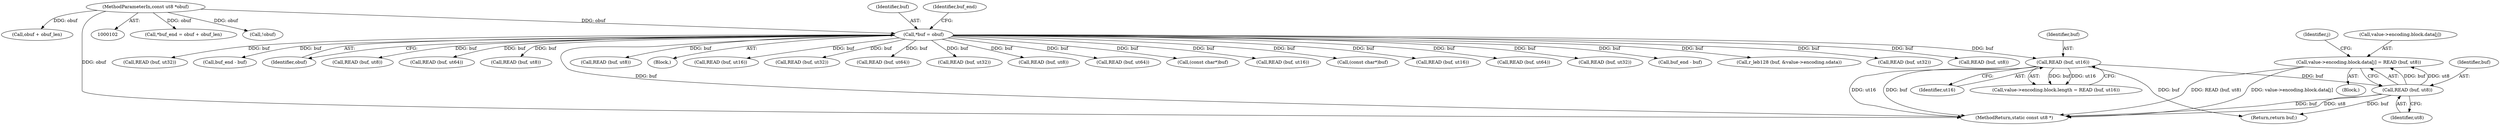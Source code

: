 digraph "0_radare2_2ca9ab45891b6ae8e32b6c28c81eebca059cbe5d_0@array" {
"1000305" [label="(Call,value->encoding.block.data[j] = READ (buf, ut8))"];
"1000315" [label="(Call,READ (buf, ut8))"];
"1000257" [label="(Call,READ (buf, ut16))"];
"1000112" [label="(Call,*buf = obuf)"];
"1000103" [label="(MethodParameterIn,const ut8 *obuf)"];
"1000116" [label="(Call,*buf_end = obuf + obuf_len)"];
"1000258" [label="(Identifier,buf)"];
"1000596" [label="(Call,r_leb128 (buf, &value->encoding.sdata))"];
"1000753" [label="(Call,READ (buf, ut32))"];
"1000133" [label="(Call,!obuf)"];
"1000529" [label="(Call,READ (buf, ut8))"];
"1000409" [label="(Call,READ (buf, ut32))"];
"1000455" [label="(Call,buf_end - buf)"];
"1000114" [label="(Identifier,obuf)"];
"1000589" [label="(Call,READ (buf, ut8))"];
"1000420" [label="(Call,READ (buf, ut64))"];
"1000200" [label="(Call,READ (buf, ut8))"];
"1000118" [label="(Call,obuf + obuf_len)"];
"1000257" [label="(Call,READ (buf, ut16))"];
"1000796" [label="(MethodReturn,static const ut8 *)"];
"1000731" [label="(Call,READ (buf, ut8))"];
"1000110" [label="(Block,)"];
"1000315" [label="(Call,READ (buf, ut8))"];
"1000211" [label="(Call,READ (buf, ut16))"];
"1000259" [label="(Identifier,ut16)"];
"1000117" [label="(Identifier,buf_end)"];
"1000328" [label="(Call,READ (buf, ut32))"];
"1000249" [label="(Call,value->encoding.block.length = READ (buf, ut16))"];
"1000233" [label="(Call,READ (buf, ut64))"];
"1000614" [label="(Call,READ (buf, ut32))"];
"1000775" [label="(Call,READ (buf, ut8))"];
"1000103" [label="(MethodParameterIn,const ut8 *obuf)"];
"1000764" [label="(Call,READ (buf, ut64))"];
"1000112" [label="(Call,*buf = obuf)"];
"1000306" [label="(Call,value->encoding.block.data[j])"];
"1000794" [label="(Return,return buf;)"];
"1000437" [label="(Call,(const char*)buf)"];
"1000742" [label="(Call,READ (buf, ut16))"];
"1000113" [label="(Identifier,buf)"];
"1000303" [label="(Identifier,j)"];
"1000445" [label="(Call,(const char*)buf)"];
"1000304" [label="(Block,)"];
"1000398" [label="(Call,READ (buf, ut16))"];
"1000317" [label="(Identifier,ut8)"];
"1000720" [label="(Call,READ (buf, ut64))"];
"1000305" [label="(Call,value->encoding.block.data[j] = READ (buf, ut8))"];
"1000316" [label="(Identifier,buf)"];
"1000222" [label="(Call,READ (buf, ut32))"];
"1000684" [label="(Call,buf_end - buf)"];
"1000305" -> "1000304"  [label="AST: "];
"1000305" -> "1000315"  [label="CFG: "];
"1000306" -> "1000305"  [label="AST: "];
"1000315" -> "1000305"  [label="AST: "];
"1000303" -> "1000305"  [label="CFG: "];
"1000305" -> "1000796"  [label="DDG: READ (buf, ut8)"];
"1000305" -> "1000796"  [label="DDG: value->encoding.block.data[j]"];
"1000315" -> "1000305"  [label="DDG: buf"];
"1000315" -> "1000305"  [label="DDG: ut8"];
"1000315" -> "1000317"  [label="CFG: "];
"1000316" -> "1000315"  [label="AST: "];
"1000317" -> "1000315"  [label="AST: "];
"1000315" -> "1000796"  [label="DDG: buf"];
"1000315" -> "1000796"  [label="DDG: ut8"];
"1000257" -> "1000315"  [label="DDG: buf"];
"1000315" -> "1000794"  [label="DDG: buf"];
"1000257" -> "1000249"  [label="AST: "];
"1000257" -> "1000259"  [label="CFG: "];
"1000258" -> "1000257"  [label="AST: "];
"1000259" -> "1000257"  [label="AST: "];
"1000249" -> "1000257"  [label="CFG: "];
"1000257" -> "1000796"  [label="DDG: ut16"];
"1000257" -> "1000796"  [label="DDG: buf"];
"1000257" -> "1000249"  [label="DDG: buf"];
"1000257" -> "1000249"  [label="DDG: ut16"];
"1000112" -> "1000257"  [label="DDG: buf"];
"1000257" -> "1000794"  [label="DDG: buf"];
"1000112" -> "1000110"  [label="AST: "];
"1000112" -> "1000114"  [label="CFG: "];
"1000113" -> "1000112"  [label="AST: "];
"1000114" -> "1000112"  [label="AST: "];
"1000117" -> "1000112"  [label="CFG: "];
"1000112" -> "1000796"  [label="DDG: buf"];
"1000103" -> "1000112"  [label="DDG: obuf"];
"1000112" -> "1000200"  [label="DDG: buf"];
"1000112" -> "1000211"  [label="DDG: buf"];
"1000112" -> "1000222"  [label="DDG: buf"];
"1000112" -> "1000233"  [label="DDG: buf"];
"1000112" -> "1000328"  [label="DDG: buf"];
"1000112" -> "1000398"  [label="DDG: buf"];
"1000112" -> "1000409"  [label="DDG: buf"];
"1000112" -> "1000420"  [label="DDG: buf"];
"1000112" -> "1000437"  [label="DDG: buf"];
"1000112" -> "1000445"  [label="DDG: buf"];
"1000112" -> "1000455"  [label="DDG: buf"];
"1000112" -> "1000529"  [label="DDG: buf"];
"1000112" -> "1000589"  [label="DDG: buf"];
"1000112" -> "1000596"  [label="DDG: buf"];
"1000112" -> "1000614"  [label="DDG: buf"];
"1000112" -> "1000684"  [label="DDG: buf"];
"1000112" -> "1000720"  [label="DDG: buf"];
"1000112" -> "1000731"  [label="DDG: buf"];
"1000112" -> "1000742"  [label="DDG: buf"];
"1000112" -> "1000753"  [label="DDG: buf"];
"1000112" -> "1000764"  [label="DDG: buf"];
"1000112" -> "1000775"  [label="DDG: buf"];
"1000103" -> "1000102"  [label="AST: "];
"1000103" -> "1000796"  [label="DDG: obuf"];
"1000103" -> "1000116"  [label="DDG: obuf"];
"1000103" -> "1000118"  [label="DDG: obuf"];
"1000103" -> "1000133"  [label="DDG: obuf"];
}
